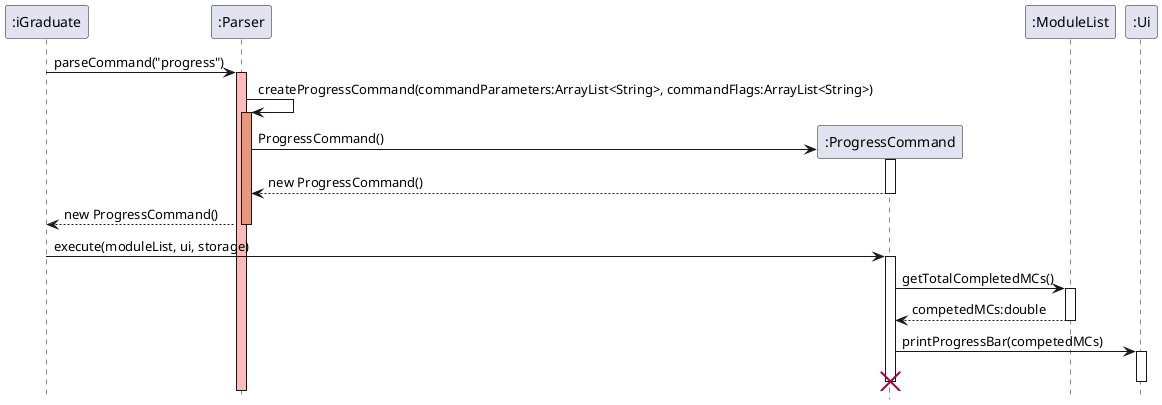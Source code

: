@startuml
hide footbox

participant ":iGraduate" as iGraduate
participant ":Parser" as Parser
participant ":ProgressCommand" as ProgressCommand
participant ":ModuleList" as ModuleList
participant ":Ui" as Ui

iGraduate -> Parser: parseCommand("progress")
activate Parser #FFBBBB

Parser -> Parser: createProgressCommand(commandParameters:ArrayList<String>, commandFlags:ArrayList<String>)
activate Parser #DarkSalmon

create ProgressCommand
Parser -> ProgressCommand: ProgressCommand()
activate ProgressCommand
ProgressCommand --> Parser: new ProgressCommand()
deactivate ProgressCommand

Parser --> iGraduate: new ProgressCommand()
deactivate Parser

iGraduate -> ProgressCommand: execute(moduleList, ui, storage)
activate ProgressCommand

ProgressCommand -> ModuleList: getTotalCompletedMCs()
activate ModuleList
ModuleList --> ProgressCommand: competedMCs:double
deactivate ModuleList

ProgressCommand -> Ui: printProgressBar(competedMCs)
activate Ui
deactivate Ui
destroy ProgressCommand


@enduml